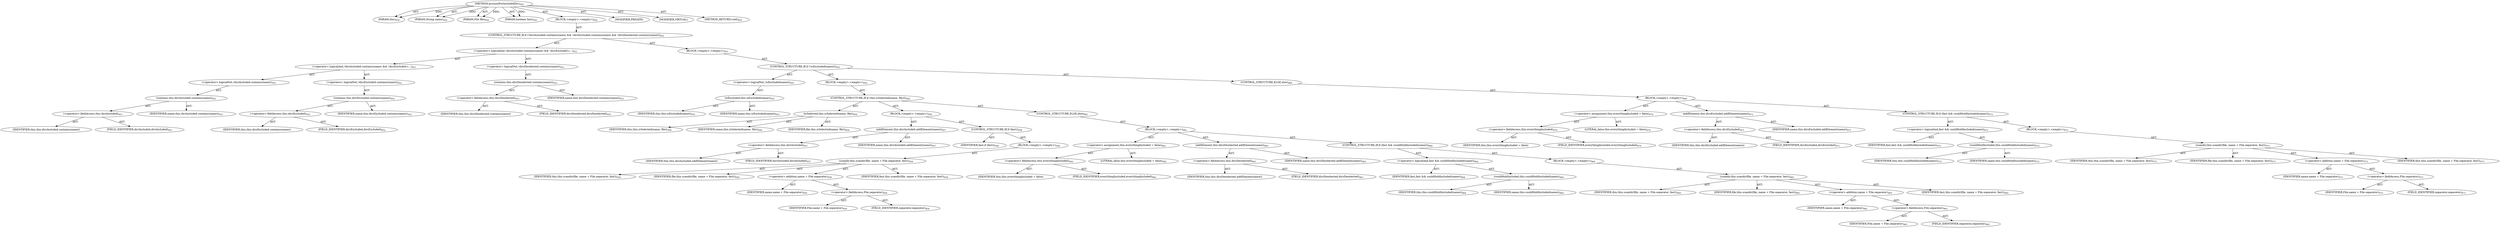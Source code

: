 digraph "accountForIncludedDir" {  
"111669149723" [label = <(METHOD,accountForIncludedDir)<SUB>950</SUB>> ]
"115964117004" [label = <(PARAM,this)<SUB>950</SUB>> ]
"115964117052" [label = <(PARAM,String name)<SUB>950</SUB>> ]
"115964117053" [label = <(PARAM,File file)<SUB>950</SUB>> ]
"115964117054" [label = <(PARAM,boolean fast)<SUB>950</SUB>> ]
"25769803887" [label = <(BLOCK,&lt;empty&gt;,&lt;empty&gt;)<SUB>950</SUB>> ]
"47244640332" [label = <(CONTROL_STRUCTURE,IF,if (!dirsIncluded.contains(name) &amp;&amp; !dirsExcluded.contains(name) &amp;&amp; !dirsDeselected.contains(name)))<SUB>951</SUB>> ]
"30064771549" [label = <(&lt;operator&gt;.logicalAnd,!dirsIncluded.contains(name) &amp;&amp; !dirsExcluded.c...)<SUB>951</SUB>> ]
"30064771550" [label = <(&lt;operator&gt;.logicalAnd,!dirsIncluded.contains(name) &amp;&amp; !dirsExcluded.c...)<SUB>951</SUB>> ]
"30064771551" [label = <(&lt;operator&gt;.logicalNot,!dirsIncluded.contains(name))<SUB>951</SUB>> ]
"30064771552" [label = <(contains,this.dirsIncluded.contains(name))<SUB>951</SUB>> ]
"30064771553" [label = <(&lt;operator&gt;.fieldAccess,this.dirsIncluded)<SUB>951</SUB>> ]
"68719477158" [label = <(IDENTIFIER,this,this.dirsIncluded.contains(name))> ]
"55834574980" [label = <(FIELD_IDENTIFIER,dirsIncluded,dirsIncluded)<SUB>951</SUB>> ]
"68719477159" [label = <(IDENTIFIER,name,this.dirsIncluded.contains(name))<SUB>951</SUB>> ]
"30064771554" [label = <(&lt;operator&gt;.logicalNot,!dirsExcluded.contains(name))<SUB>952</SUB>> ]
"30064771555" [label = <(contains,this.dirsExcluded.contains(name))<SUB>952</SUB>> ]
"30064771556" [label = <(&lt;operator&gt;.fieldAccess,this.dirsExcluded)<SUB>952</SUB>> ]
"68719477160" [label = <(IDENTIFIER,this,this.dirsExcluded.contains(name))> ]
"55834574981" [label = <(FIELD_IDENTIFIER,dirsExcluded,dirsExcluded)<SUB>952</SUB>> ]
"68719477161" [label = <(IDENTIFIER,name,this.dirsExcluded.contains(name))<SUB>952</SUB>> ]
"30064771557" [label = <(&lt;operator&gt;.logicalNot,!dirsDeselected.contains(name))<SUB>953</SUB>> ]
"30064771558" [label = <(contains,this.dirsDeselected.contains(name))<SUB>953</SUB>> ]
"30064771559" [label = <(&lt;operator&gt;.fieldAccess,this.dirsDeselected)<SUB>953</SUB>> ]
"68719477162" [label = <(IDENTIFIER,this,this.dirsDeselected.contains(name))> ]
"55834574982" [label = <(FIELD_IDENTIFIER,dirsDeselected,dirsDeselected)<SUB>953</SUB>> ]
"68719477163" [label = <(IDENTIFIER,name,this.dirsDeselected.contains(name))<SUB>953</SUB>> ]
"25769803888" [label = <(BLOCK,&lt;empty&gt;,&lt;empty&gt;)<SUB>953</SUB>> ]
"47244640333" [label = <(CONTROL_STRUCTURE,IF,if (!isExcluded(name)))<SUB>955</SUB>> ]
"30064771560" [label = <(&lt;operator&gt;.logicalNot,!isExcluded(name))<SUB>955</SUB>> ]
"30064771561" [label = <(isExcluded,this.isExcluded(name))<SUB>955</SUB>> ]
"68719476775" [label = <(IDENTIFIER,this,this.isExcluded(name))<SUB>955</SUB>> ]
"68719477164" [label = <(IDENTIFIER,name,this.isExcluded(name))<SUB>955</SUB>> ]
"25769803889" [label = <(BLOCK,&lt;empty&gt;,&lt;empty&gt;)<SUB>955</SUB>> ]
"47244640334" [label = <(CONTROL_STRUCTURE,IF,if (this.isSelected(name, file)))<SUB>956</SUB>> ]
"30064771562" [label = <(isSelected,this.isSelected(name, file))<SUB>956</SUB>> ]
"68719476776" [label = <(IDENTIFIER,this,this.isSelected(name, file))<SUB>956</SUB>> ]
"68719477165" [label = <(IDENTIFIER,name,this.isSelected(name, file))<SUB>956</SUB>> ]
"68719477166" [label = <(IDENTIFIER,file,this.isSelected(name, file))<SUB>956</SUB>> ]
"25769803890" [label = <(BLOCK,&lt;empty&gt;,&lt;empty&gt;)<SUB>956</SUB>> ]
"30064771563" [label = <(addElement,this.dirsIncluded.addElement(name))<SUB>957</SUB>> ]
"30064771564" [label = <(&lt;operator&gt;.fieldAccess,this.dirsIncluded)<SUB>957</SUB>> ]
"68719477167" [label = <(IDENTIFIER,this,this.dirsIncluded.addElement(name))> ]
"55834574983" [label = <(FIELD_IDENTIFIER,dirsIncluded,dirsIncluded)<SUB>957</SUB>> ]
"68719477168" [label = <(IDENTIFIER,name,this.dirsIncluded.addElement(name))<SUB>957</SUB>> ]
"47244640335" [label = <(CONTROL_STRUCTURE,IF,if (fast))<SUB>958</SUB>> ]
"68719477169" [label = <(IDENTIFIER,fast,if (fast))<SUB>958</SUB>> ]
"25769803891" [label = <(BLOCK,&lt;empty&gt;,&lt;empty&gt;)<SUB>958</SUB>> ]
"30064771565" [label = <(scandir,this.scandir(file, name + File.separator, fast))<SUB>959</SUB>> ]
"68719476777" [label = <(IDENTIFIER,this,this.scandir(file, name + File.separator, fast))<SUB>959</SUB>> ]
"68719477170" [label = <(IDENTIFIER,file,this.scandir(file, name + File.separator, fast))<SUB>959</SUB>> ]
"30064771566" [label = <(&lt;operator&gt;.addition,name + File.separator)<SUB>959</SUB>> ]
"68719477171" [label = <(IDENTIFIER,name,name + File.separator)<SUB>959</SUB>> ]
"30064771567" [label = <(&lt;operator&gt;.fieldAccess,File.separator)<SUB>959</SUB>> ]
"68719477172" [label = <(IDENTIFIER,File,name + File.separator)<SUB>959</SUB>> ]
"55834574984" [label = <(FIELD_IDENTIFIER,separator,separator)<SUB>959</SUB>> ]
"68719477173" [label = <(IDENTIFIER,fast,this.scandir(file, name + File.separator, fast))<SUB>959</SUB>> ]
"47244640336" [label = <(CONTROL_STRUCTURE,ELSE,else)<SUB>961</SUB>> ]
"25769803892" [label = <(BLOCK,&lt;empty&gt;,&lt;empty&gt;)<SUB>961</SUB>> ]
"30064771568" [label = <(&lt;operator&gt;.assignment,this.everythingIncluded = false)<SUB>962</SUB>> ]
"30064771569" [label = <(&lt;operator&gt;.fieldAccess,this.everythingIncluded)<SUB>962</SUB>> ]
"68719477174" [label = <(IDENTIFIER,this,this.everythingIncluded = false)> ]
"55834574985" [label = <(FIELD_IDENTIFIER,everythingIncluded,everythingIncluded)<SUB>962</SUB>> ]
"90194313286" [label = <(LITERAL,false,this.everythingIncluded = false)<SUB>962</SUB>> ]
"30064771570" [label = <(addElement,this.dirsDeselected.addElement(name))<SUB>963</SUB>> ]
"30064771571" [label = <(&lt;operator&gt;.fieldAccess,this.dirsDeselected)<SUB>963</SUB>> ]
"68719477175" [label = <(IDENTIFIER,this,this.dirsDeselected.addElement(name))> ]
"55834574986" [label = <(FIELD_IDENTIFIER,dirsDeselected,dirsDeselected)<SUB>963</SUB>> ]
"68719477176" [label = <(IDENTIFIER,name,this.dirsDeselected.addElement(name))<SUB>963</SUB>> ]
"47244640337" [label = <(CONTROL_STRUCTURE,IF,if (fast &amp;&amp; couldHoldIncluded(name)))<SUB>964</SUB>> ]
"30064771572" [label = <(&lt;operator&gt;.logicalAnd,fast &amp;&amp; couldHoldIncluded(name))<SUB>964</SUB>> ]
"68719477177" [label = <(IDENTIFIER,fast,fast &amp;&amp; couldHoldIncluded(name))<SUB>964</SUB>> ]
"30064771573" [label = <(couldHoldIncluded,this.couldHoldIncluded(name))<SUB>964</SUB>> ]
"68719476778" [label = <(IDENTIFIER,this,this.couldHoldIncluded(name))<SUB>964</SUB>> ]
"68719477178" [label = <(IDENTIFIER,name,this.couldHoldIncluded(name))<SUB>964</SUB>> ]
"25769803893" [label = <(BLOCK,&lt;empty&gt;,&lt;empty&gt;)<SUB>964</SUB>> ]
"30064771574" [label = <(scandir,this.scandir(file, name + File.separator, fast))<SUB>965</SUB>> ]
"68719476779" [label = <(IDENTIFIER,this,this.scandir(file, name + File.separator, fast))<SUB>965</SUB>> ]
"68719477179" [label = <(IDENTIFIER,file,this.scandir(file, name + File.separator, fast))<SUB>965</SUB>> ]
"30064771575" [label = <(&lt;operator&gt;.addition,name + File.separator)<SUB>965</SUB>> ]
"68719477180" [label = <(IDENTIFIER,name,name + File.separator)<SUB>965</SUB>> ]
"30064771576" [label = <(&lt;operator&gt;.fieldAccess,File.separator)<SUB>965</SUB>> ]
"68719477181" [label = <(IDENTIFIER,File,name + File.separator)<SUB>965</SUB>> ]
"55834574987" [label = <(FIELD_IDENTIFIER,separator,separator)<SUB>965</SUB>> ]
"68719477182" [label = <(IDENTIFIER,fast,this.scandir(file, name + File.separator, fast))<SUB>965</SUB>> ]
"47244640338" [label = <(CONTROL_STRUCTURE,ELSE,else)<SUB>969</SUB>> ]
"25769803894" [label = <(BLOCK,&lt;empty&gt;,&lt;empty&gt;)<SUB>969</SUB>> ]
"30064771577" [label = <(&lt;operator&gt;.assignment,this.everythingIncluded = false)<SUB>970</SUB>> ]
"30064771578" [label = <(&lt;operator&gt;.fieldAccess,this.everythingIncluded)<SUB>970</SUB>> ]
"68719477183" [label = <(IDENTIFIER,this,this.everythingIncluded = false)> ]
"55834574988" [label = <(FIELD_IDENTIFIER,everythingIncluded,everythingIncluded)<SUB>970</SUB>> ]
"90194313287" [label = <(LITERAL,false,this.everythingIncluded = false)<SUB>970</SUB>> ]
"30064771579" [label = <(addElement,this.dirsExcluded.addElement(name))<SUB>971</SUB>> ]
"30064771580" [label = <(&lt;operator&gt;.fieldAccess,this.dirsExcluded)<SUB>971</SUB>> ]
"68719477184" [label = <(IDENTIFIER,this,this.dirsExcluded.addElement(name))> ]
"55834574989" [label = <(FIELD_IDENTIFIER,dirsExcluded,dirsExcluded)<SUB>971</SUB>> ]
"68719477185" [label = <(IDENTIFIER,name,this.dirsExcluded.addElement(name))<SUB>971</SUB>> ]
"47244640339" [label = <(CONTROL_STRUCTURE,IF,if (fast &amp;&amp; couldHoldIncluded(name)))<SUB>972</SUB>> ]
"30064771581" [label = <(&lt;operator&gt;.logicalAnd,fast &amp;&amp; couldHoldIncluded(name))<SUB>972</SUB>> ]
"68719477186" [label = <(IDENTIFIER,fast,fast &amp;&amp; couldHoldIncluded(name))<SUB>972</SUB>> ]
"30064771582" [label = <(couldHoldIncluded,this.couldHoldIncluded(name))<SUB>972</SUB>> ]
"68719476780" [label = <(IDENTIFIER,this,this.couldHoldIncluded(name))<SUB>972</SUB>> ]
"68719477187" [label = <(IDENTIFIER,name,this.couldHoldIncluded(name))<SUB>972</SUB>> ]
"25769803895" [label = <(BLOCK,&lt;empty&gt;,&lt;empty&gt;)<SUB>972</SUB>> ]
"30064771583" [label = <(scandir,this.scandir(file, name + File.separator, fast))<SUB>973</SUB>> ]
"68719476781" [label = <(IDENTIFIER,this,this.scandir(file, name + File.separator, fast))<SUB>973</SUB>> ]
"68719477188" [label = <(IDENTIFIER,file,this.scandir(file, name + File.separator, fast))<SUB>973</SUB>> ]
"30064771584" [label = <(&lt;operator&gt;.addition,name + File.separator)<SUB>973</SUB>> ]
"68719477189" [label = <(IDENTIFIER,name,name + File.separator)<SUB>973</SUB>> ]
"30064771585" [label = <(&lt;operator&gt;.fieldAccess,File.separator)<SUB>973</SUB>> ]
"68719477190" [label = <(IDENTIFIER,File,name + File.separator)<SUB>973</SUB>> ]
"55834574990" [label = <(FIELD_IDENTIFIER,separator,separator)<SUB>973</SUB>> ]
"68719477191" [label = <(IDENTIFIER,fast,this.scandir(file, name + File.separator, fast))<SUB>973</SUB>> ]
"133143986254" [label = <(MODIFIER,PRIVATE)> ]
"133143986255" [label = <(MODIFIER,VIRTUAL)> ]
"128849018907" [label = <(METHOD_RETURN,void)<SUB>950</SUB>> ]
  "111669149723" -> "115964117004"  [ label = "AST: "] 
  "111669149723" -> "115964117052"  [ label = "AST: "] 
  "111669149723" -> "115964117053"  [ label = "AST: "] 
  "111669149723" -> "115964117054"  [ label = "AST: "] 
  "111669149723" -> "25769803887"  [ label = "AST: "] 
  "111669149723" -> "133143986254"  [ label = "AST: "] 
  "111669149723" -> "133143986255"  [ label = "AST: "] 
  "111669149723" -> "128849018907"  [ label = "AST: "] 
  "25769803887" -> "47244640332"  [ label = "AST: "] 
  "47244640332" -> "30064771549"  [ label = "AST: "] 
  "47244640332" -> "25769803888"  [ label = "AST: "] 
  "30064771549" -> "30064771550"  [ label = "AST: "] 
  "30064771549" -> "30064771557"  [ label = "AST: "] 
  "30064771550" -> "30064771551"  [ label = "AST: "] 
  "30064771550" -> "30064771554"  [ label = "AST: "] 
  "30064771551" -> "30064771552"  [ label = "AST: "] 
  "30064771552" -> "30064771553"  [ label = "AST: "] 
  "30064771552" -> "68719477159"  [ label = "AST: "] 
  "30064771553" -> "68719477158"  [ label = "AST: "] 
  "30064771553" -> "55834574980"  [ label = "AST: "] 
  "30064771554" -> "30064771555"  [ label = "AST: "] 
  "30064771555" -> "30064771556"  [ label = "AST: "] 
  "30064771555" -> "68719477161"  [ label = "AST: "] 
  "30064771556" -> "68719477160"  [ label = "AST: "] 
  "30064771556" -> "55834574981"  [ label = "AST: "] 
  "30064771557" -> "30064771558"  [ label = "AST: "] 
  "30064771558" -> "30064771559"  [ label = "AST: "] 
  "30064771558" -> "68719477163"  [ label = "AST: "] 
  "30064771559" -> "68719477162"  [ label = "AST: "] 
  "30064771559" -> "55834574982"  [ label = "AST: "] 
  "25769803888" -> "47244640333"  [ label = "AST: "] 
  "47244640333" -> "30064771560"  [ label = "AST: "] 
  "47244640333" -> "25769803889"  [ label = "AST: "] 
  "47244640333" -> "47244640338"  [ label = "AST: "] 
  "30064771560" -> "30064771561"  [ label = "AST: "] 
  "30064771561" -> "68719476775"  [ label = "AST: "] 
  "30064771561" -> "68719477164"  [ label = "AST: "] 
  "25769803889" -> "47244640334"  [ label = "AST: "] 
  "47244640334" -> "30064771562"  [ label = "AST: "] 
  "47244640334" -> "25769803890"  [ label = "AST: "] 
  "47244640334" -> "47244640336"  [ label = "AST: "] 
  "30064771562" -> "68719476776"  [ label = "AST: "] 
  "30064771562" -> "68719477165"  [ label = "AST: "] 
  "30064771562" -> "68719477166"  [ label = "AST: "] 
  "25769803890" -> "30064771563"  [ label = "AST: "] 
  "25769803890" -> "47244640335"  [ label = "AST: "] 
  "30064771563" -> "30064771564"  [ label = "AST: "] 
  "30064771563" -> "68719477168"  [ label = "AST: "] 
  "30064771564" -> "68719477167"  [ label = "AST: "] 
  "30064771564" -> "55834574983"  [ label = "AST: "] 
  "47244640335" -> "68719477169"  [ label = "AST: "] 
  "47244640335" -> "25769803891"  [ label = "AST: "] 
  "25769803891" -> "30064771565"  [ label = "AST: "] 
  "30064771565" -> "68719476777"  [ label = "AST: "] 
  "30064771565" -> "68719477170"  [ label = "AST: "] 
  "30064771565" -> "30064771566"  [ label = "AST: "] 
  "30064771565" -> "68719477173"  [ label = "AST: "] 
  "30064771566" -> "68719477171"  [ label = "AST: "] 
  "30064771566" -> "30064771567"  [ label = "AST: "] 
  "30064771567" -> "68719477172"  [ label = "AST: "] 
  "30064771567" -> "55834574984"  [ label = "AST: "] 
  "47244640336" -> "25769803892"  [ label = "AST: "] 
  "25769803892" -> "30064771568"  [ label = "AST: "] 
  "25769803892" -> "30064771570"  [ label = "AST: "] 
  "25769803892" -> "47244640337"  [ label = "AST: "] 
  "30064771568" -> "30064771569"  [ label = "AST: "] 
  "30064771568" -> "90194313286"  [ label = "AST: "] 
  "30064771569" -> "68719477174"  [ label = "AST: "] 
  "30064771569" -> "55834574985"  [ label = "AST: "] 
  "30064771570" -> "30064771571"  [ label = "AST: "] 
  "30064771570" -> "68719477176"  [ label = "AST: "] 
  "30064771571" -> "68719477175"  [ label = "AST: "] 
  "30064771571" -> "55834574986"  [ label = "AST: "] 
  "47244640337" -> "30064771572"  [ label = "AST: "] 
  "47244640337" -> "25769803893"  [ label = "AST: "] 
  "30064771572" -> "68719477177"  [ label = "AST: "] 
  "30064771572" -> "30064771573"  [ label = "AST: "] 
  "30064771573" -> "68719476778"  [ label = "AST: "] 
  "30064771573" -> "68719477178"  [ label = "AST: "] 
  "25769803893" -> "30064771574"  [ label = "AST: "] 
  "30064771574" -> "68719476779"  [ label = "AST: "] 
  "30064771574" -> "68719477179"  [ label = "AST: "] 
  "30064771574" -> "30064771575"  [ label = "AST: "] 
  "30064771574" -> "68719477182"  [ label = "AST: "] 
  "30064771575" -> "68719477180"  [ label = "AST: "] 
  "30064771575" -> "30064771576"  [ label = "AST: "] 
  "30064771576" -> "68719477181"  [ label = "AST: "] 
  "30064771576" -> "55834574987"  [ label = "AST: "] 
  "47244640338" -> "25769803894"  [ label = "AST: "] 
  "25769803894" -> "30064771577"  [ label = "AST: "] 
  "25769803894" -> "30064771579"  [ label = "AST: "] 
  "25769803894" -> "47244640339"  [ label = "AST: "] 
  "30064771577" -> "30064771578"  [ label = "AST: "] 
  "30064771577" -> "90194313287"  [ label = "AST: "] 
  "30064771578" -> "68719477183"  [ label = "AST: "] 
  "30064771578" -> "55834574988"  [ label = "AST: "] 
  "30064771579" -> "30064771580"  [ label = "AST: "] 
  "30064771579" -> "68719477185"  [ label = "AST: "] 
  "30064771580" -> "68719477184"  [ label = "AST: "] 
  "30064771580" -> "55834574989"  [ label = "AST: "] 
  "47244640339" -> "30064771581"  [ label = "AST: "] 
  "47244640339" -> "25769803895"  [ label = "AST: "] 
  "30064771581" -> "68719477186"  [ label = "AST: "] 
  "30064771581" -> "30064771582"  [ label = "AST: "] 
  "30064771582" -> "68719476780"  [ label = "AST: "] 
  "30064771582" -> "68719477187"  [ label = "AST: "] 
  "25769803895" -> "30064771583"  [ label = "AST: "] 
  "30064771583" -> "68719476781"  [ label = "AST: "] 
  "30064771583" -> "68719477188"  [ label = "AST: "] 
  "30064771583" -> "30064771584"  [ label = "AST: "] 
  "30064771583" -> "68719477191"  [ label = "AST: "] 
  "30064771584" -> "68719477189"  [ label = "AST: "] 
  "30064771584" -> "30064771585"  [ label = "AST: "] 
  "30064771585" -> "68719477190"  [ label = "AST: "] 
  "30064771585" -> "55834574990"  [ label = "AST: "] 
  "111669149723" -> "115964117004"  [ label = "DDG: "] 
  "111669149723" -> "115964117052"  [ label = "DDG: "] 
  "111669149723" -> "115964117053"  [ label = "DDG: "] 
  "111669149723" -> "115964117054"  [ label = "DDG: "] 
}
